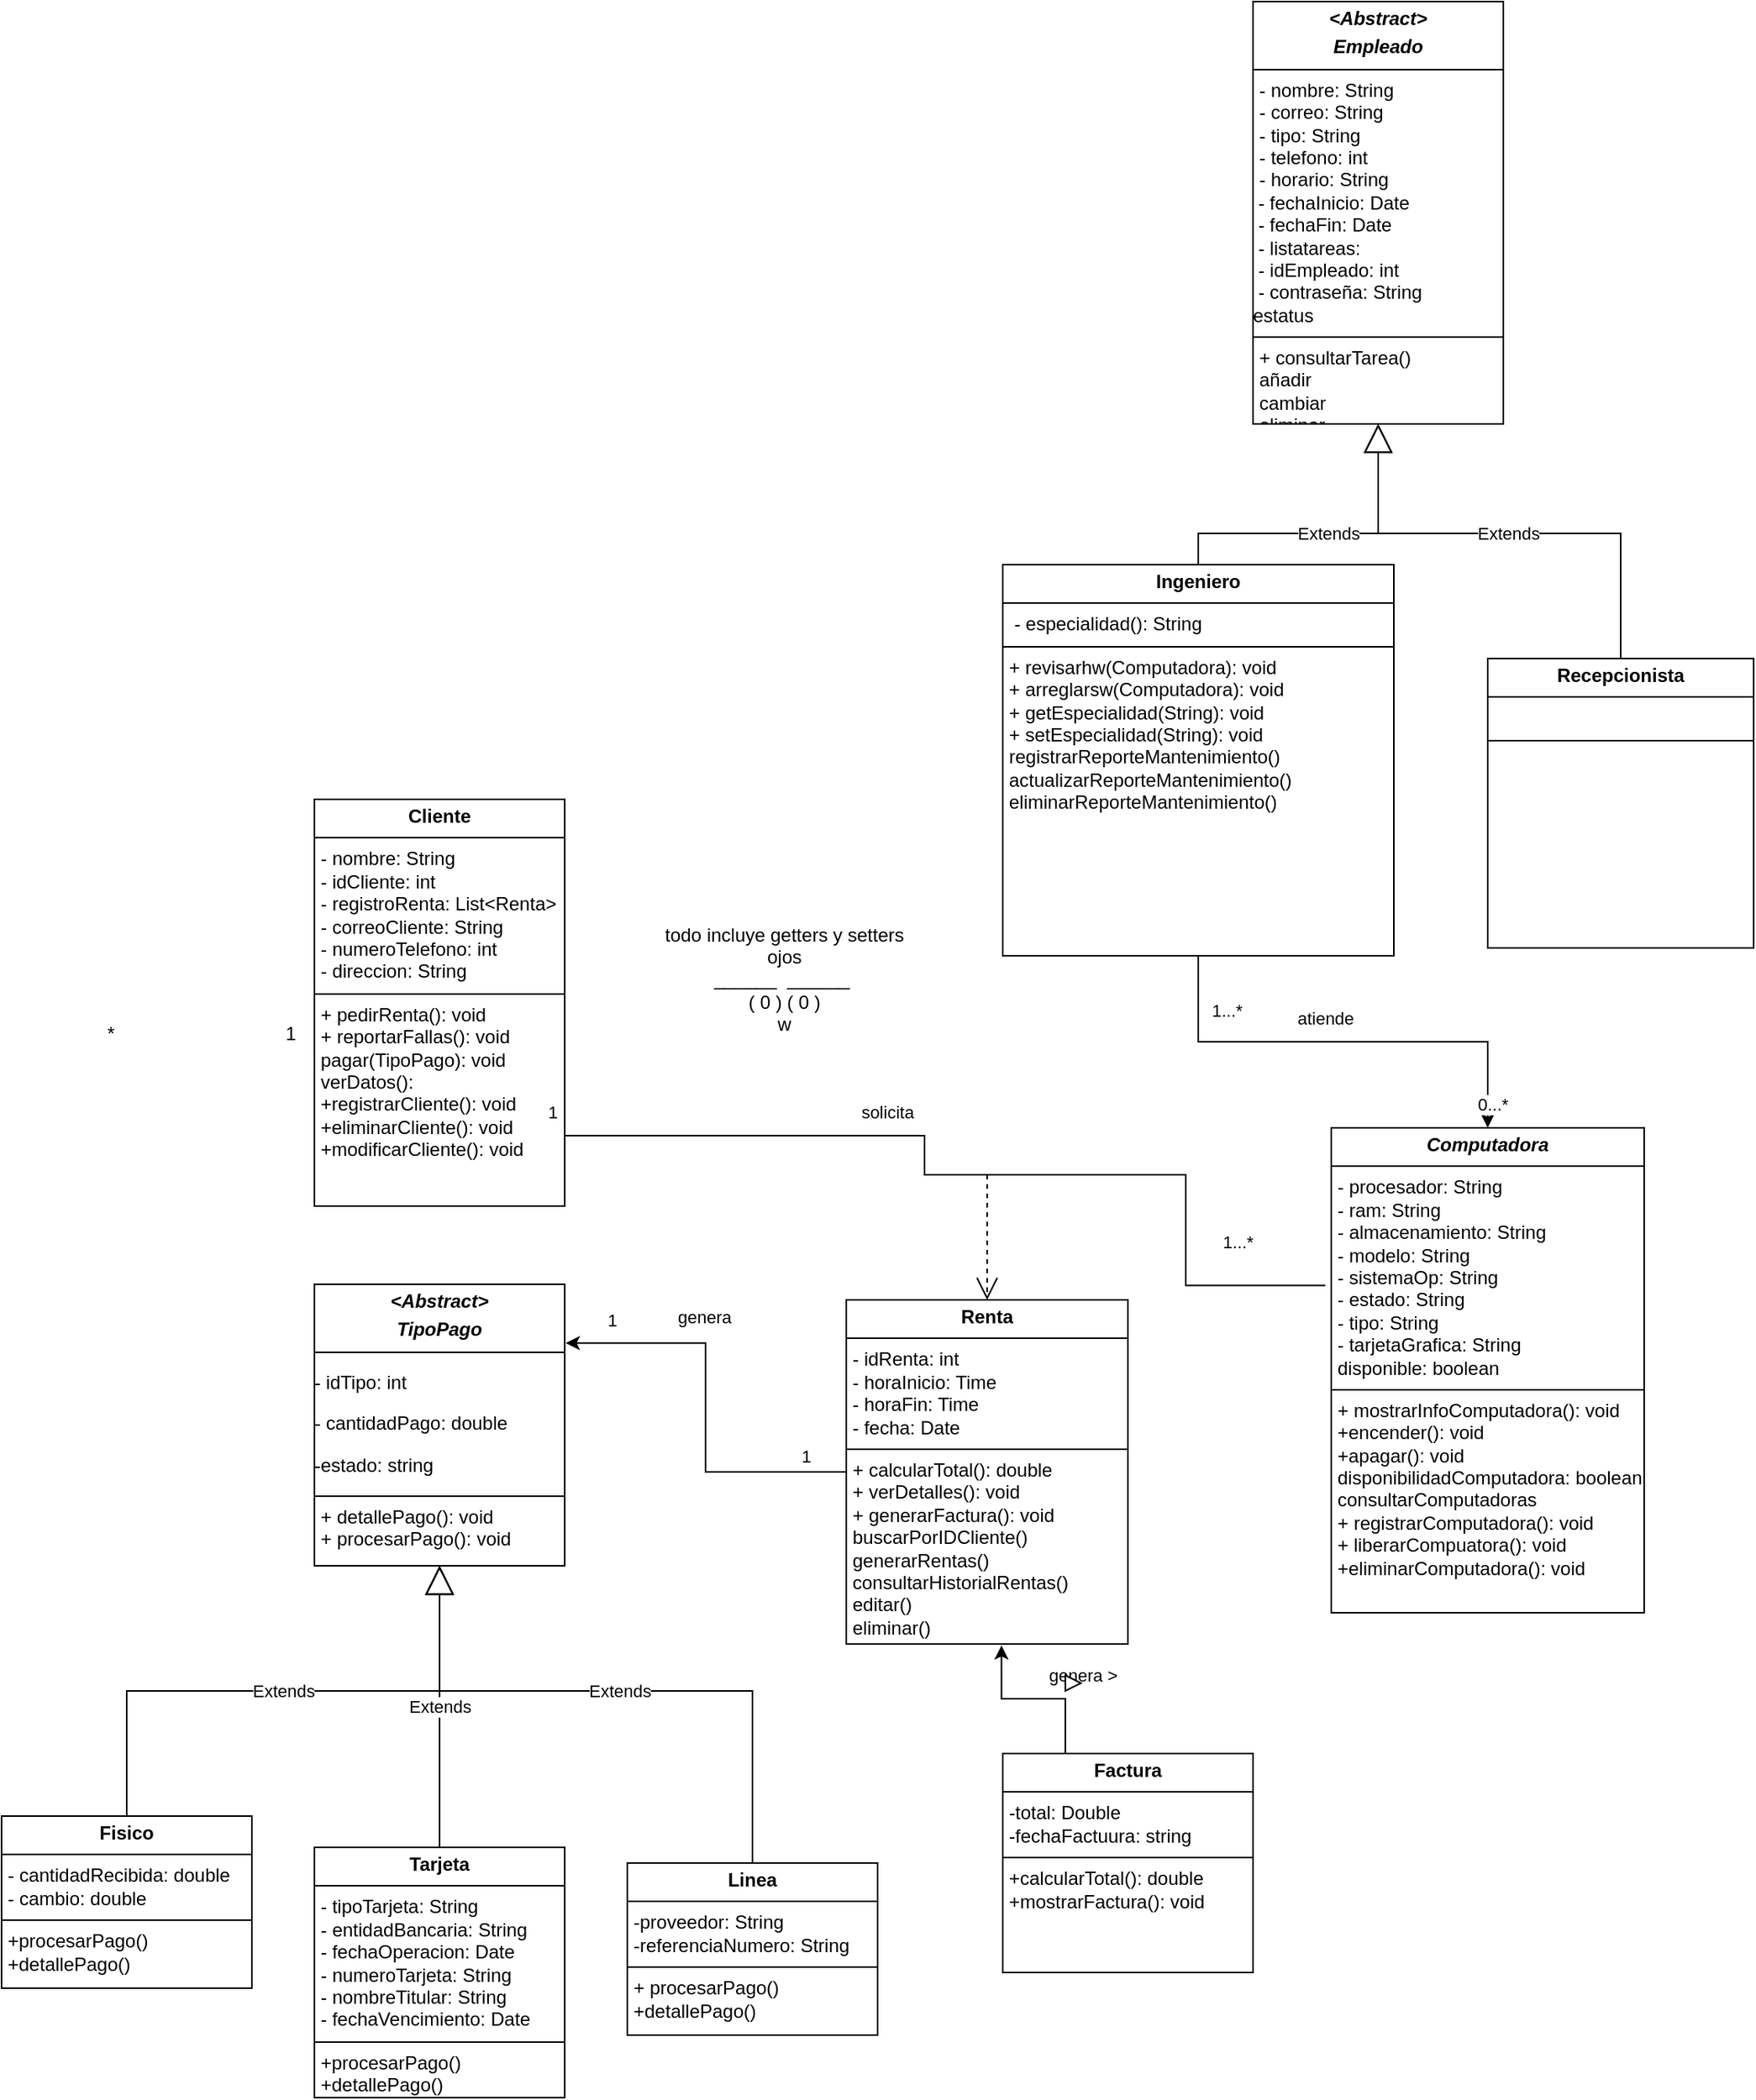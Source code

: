 <mxfile version="27.0.9">
  <diagram name="Página-1" id="KIw8lFAq7JrQLz7gvPst">
    <mxGraphModel dx="1767" dy="1687" grid="1" gridSize="10" guides="1" tooltips="1" connect="1" arrows="1" fold="1" page="1" pageScale="1" pageWidth="827" pageHeight="1169" math="0" shadow="0">
      <root>
        <mxCell id="0" />
        <mxCell id="1" parent="0" />
        <mxCell id="HkXe0HlqHegBTas8mTlE-2" value="&lt;p style=&quot;margin:0px;margin-top:4px;text-align:center;&quot;&gt;&lt;b&gt;Recepcionista&lt;/b&gt;&lt;/p&gt;&lt;hr size=&quot;1&quot; style=&quot;border-style:solid;&quot;&gt;&lt;span style=&quot;background-color: transparent; color: light-dark(rgb(0, 0, 0), rgb(255, 255, 255));&quot;&gt;&amp;nbsp;&lt;/span&gt;&lt;div&gt;&lt;hr size=&quot;1&quot; style=&quot;border-style:solid;&quot;&gt;&lt;p style=&quot;margin:0px;margin-left:4px;&quot;&gt;&lt;br&gt;&lt;/p&gt;&lt;/div&gt;" style="verticalAlign=top;align=left;overflow=fill;html=1;whiteSpace=wrap;" parent="1" vertex="1">
          <mxGeometry x="510" y="120" width="170" height="185" as="geometry" />
        </mxCell>
        <mxCell id="HkXe0HlqHegBTas8mTlE-3" value="&lt;p style=&quot;margin:0px;margin-top:4px;text-align:center;&quot;&gt;&lt;b&gt;&lt;i&gt;&amp;lt;Abstract&amp;gt;&lt;/i&gt;&lt;/b&gt;&lt;/p&gt;&lt;p style=&quot;margin:0px;margin-top:4px;text-align:center;&quot;&gt;&lt;b&gt;&lt;i&gt;TipoPago&lt;/i&gt;&lt;/b&gt;&lt;/p&gt;&lt;hr size=&quot;1&quot; style=&quot;border-style:solid;&quot;&gt;&lt;p data-pm-slice=&quot;1 1 []&quot;&gt;- idTipo: int&lt;br&gt;&lt;/p&gt;&lt;p data-pm-slice=&quot;1 1 []&quot;&gt;&lt;span style=&quot;background-color: transparent; color: light-dark(rgb(0, 0, 0), rgb(255, 255, 255));&quot;&gt;- cantidadPago: double&lt;/span&gt;&lt;/p&gt;&lt;p data-pm-slice=&quot;1 1 []&quot;&gt;&lt;span style=&quot;background-color: transparent; color: light-dark(rgb(0, 0, 0), rgb(255, 255, 255));&quot;&gt;-estado: string&lt;/span&gt;&lt;/p&gt;&lt;hr size=&quot;1&quot; style=&quot;border-style:solid;&quot;&gt;&lt;p style=&quot;margin:0px;margin-left:4px;&quot;&gt;+ detallePago(): void&lt;/p&gt;&lt;p style=&quot;margin:0px;margin-left:4px;&quot;&gt;+ procesarPago(): void&lt;/p&gt;&lt;p style=&quot;margin:0px;margin-left:4px;&quot;&gt;&lt;br&gt;&lt;/p&gt;" style="verticalAlign=top;align=left;overflow=fill;html=1;whiteSpace=wrap;" parent="1" vertex="1">
          <mxGeometry x="-240" y="520" width="160" height="180" as="geometry" />
        </mxCell>
        <mxCell id="HkXe0HlqHegBTas8mTlE-5" value="&lt;p style=&quot;margin:0px;margin-top:4px;text-align:center;&quot;&gt;&lt;b&gt;Cliente&lt;/b&gt;&lt;/p&gt;&lt;hr size=&quot;1&quot; style=&quot;border-style:solid;&quot;&gt;&lt;p style=&quot;margin:0px;margin-left:4px;&quot;&gt;- nombre: String&lt;/p&gt;&lt;p style=&quot;margin:0px;margin-left:4px;&quot;&gt;- idCliente: int&lt;/p&gt;&lt;p style=&quot;margin:0px;margin-left:4px;&quot;&gt;- registroRenta: List&amp;lt;Renta&amp;gt;&lt;/p&gt;&lt;p style=&quot;margin:0px;margin-left:4px;&quot;&gt;- correoCliente: String&lt;/p&gt;&lt;p style=&quot;margin:0px;margin-left:4px;&quot;&gt;- numeroTelefono: int&lt;/p&gt;&lt;p style=&quot;margin:0px;margin-left:4px;&quot;&gt;- direccion: String&lt;/p&gt;&lt;hr size=&quot;1&quot; style=&quot;border-style:solid;&quot;&gt;&lt;p style=&quot;margin:0px;margin-left:4px;&quot;&gt;+&amp;nbsp;&lt;span style=&quot;background-color: transparent; color: light-dark(rgb(0, 0, 0), rgb(255, 255, 255));&quot;&gt;pedirRenta(): void&lt;/span&gt;&lt;/p&gt;&lt;p style=&quot;margin:0px;margin-left:4px;&quot;&gt;+ reportarFallas(): void&lt;/p&gt;&lt;p style=&quot;margin:0px;margin-left:4px;&quot;&gt;pagar(TipoPago): void&lt;/p&gt;&lt;p style=&quot;margin:0px;margin-left:4px;&quot;&gt;verDatos():&lt;/p&gt;&lt;p style=&quot;margin: 0px 0px 0px 4px;&quot;&gt;+registrarCliente(): void&lt;/p&gt;&lt;p style=&quot;margin: 0px 0px 0px 4px;&quot;&gt;+eliminarCliente(): void&lt;/p&gt;&lt;p style=&quot;margin: 0px 0px 0px 4px;&quot;&gt;+modificarCliente(): void&lt;/p&gt;" style="verticalAlign=top;align=left;overflow=fill;html=1;whiteSpace=wrap;" parent="1" vertex="1">
          <mxGeometry x="-240" y="210" width="160" height="260" as="geometry" />
        </mxCell>
        <mxCell id="HkXe0HlqHegBTas8mTlE-6" value="&lt;p style=&quot;margin:0px;margin-top:4px;text-align:center;&quot;&gt;&lt;b&gt;&lt;i&gt;&amp;lt;Abstract&amp;gt;&lt;/i&gt;&lt;/b&gt;&lt;/p&gt;&lt;p style=&quot;margin:0px;margin-top:4px;text-align:center;&quot;&gt;&lt;b&gt;&lt;i&gt;Empleado&lt;/i&gt;&lt;/b&gt;&lt;/p&gt;&lt;hr size=&quot;1&quot; style=&quot;border-style:solid;&quot;&gt;&lt;p style=&quot;margin:0px;margin-left:4px;&quot;&gt;&lt;span style=&quot;background-color: transparent; color: light-dark(rgb(0, 0, 0), rgb(255, 255, 255));&quot;&gt;- nombre: String&lt;/span&gt;&lt;/p&gt;&lt;p style=&quot;margin:0px;margin-left:4px;&quot;&gt;- correo: String&lt;/p&gt;&lt;p style=&quot;margin:0px;margin-left:4px;&quot;&gt;- tipo: String&lt;/p&gt;&lt;p style=&quot;margin:0px;margin-left:4px;&quot;&gt;- telefono: int&lt;/p&gt;&lt;p style=&quot;margin:0px;margin-left:4px;&quot;&gt;- horario: String&lt;br&gt;&lt;/p&gt;&lt;div&gt;&lt;span style=&quot;background-color: transparent; color: light-dark(rgb(0, 0, 0), rgb(255, 255, 255));&quot;&gt;&amp;nbsp;- fechaInicio: Date&lt;/span&gt;&lt;/div&gt;&lt;div&gt;&lt;span style=&quot;background-color: transparent; color: light-dark(rgb(0, 0, 0), rgb(255, 255, 255));&quot;&gt;&amp;nbsp;- fechaFin: Date&lt;/span&gt;&lt;/div&gt;&lt;div&gt;&lt;span style=&quot;background-color: transparent; color: light-dark(rgb(0, 0, 0), rgb(255, 255, 255));&quot;&gt;&amp;nbsp;- listatareas:&lt;/span&gt;&lt;/div&gt;&lt;div&gt;&lt;span style=&quot;background-color: transparent; color: light-dark(rgb(0, 0, 0), rgb(255, 255, 255));&quot;&gt;&amp;nbsp;- idEmpleado: int&lt;/span&gt;&lt;/div&gt;&lt;div&gt;&amp;nbsp;- contraseña: String&lt;/div&gt;&lt;div&gt;estatus&lt;/div&gt;&lt;hr size=&quot;1&quot; style=&quot;border-style:solid;&quot;&gt;&lt;p style=&quot;margin:0px;margin-left:4px;&quot;&gt;+ consultarTarea()&lt;/p&gt;&lt;p style=&quot;margin:0px;margin-left:4px;&quot;&gt;añadir&lt;/p&gt;&lt;p style=&quot;margin:0px;margin-left:4px;&quot;&gt;cambiar&lt;/p&gt;&lt;p style=&quot;margin:0px;margin-left:4px;&quot;&gt;eliminar&lt;/p&gt;" style="verticalAlign=top;align=left;overflow=fill;html=1;whiteSpace=wrap;" parent="1" vertex="1">
          <mxGeometry x="360" y="-300" width="160" height="270" as="geometry" />
        </mxCell>
        <mxCell id="HkXe0HlqHegBTas8mTlE-7" value="&lt;p style=&quot;margin:0px;margin-top:4px;text-align:center;&quot;&gt;&lt;b&gt;Renta&lt;/b&gt;&lt;/p&gt;&lt;hr size=&quot;1&quot; style=&quot;border-style:solid;&quot;&gt;&lt;p style=&quot;margin:0px;margin-left:4px;&quot;&gt;- idRenta: int&lt;/p&gt;&lt;p style=&quot;margin:0px;margin-left:4px;&quot;&gt;- horaInicio: Time&lt;/p&gt;&lt;p style=&quot;margin:0px;margin-left:4px;&quot;&gt;- horaFin: Time&lt;/p&gt;&lt;p style=&quot;margin:0px;margin-left:4px;&quot;&gt;- fecha: Date&lt;/p&gt;&lt;hr size=&quot;1&quot; style=&quot;border-style:solid;&quot;&gt;&lt;p style=&quot;margin:0px;margin-left:4px;&quot;&gt;+ calcularTotal(): double&lt;/p&gt;&lt;p style=&quot;margin:0px;margin-left:4px;&quot;&gt;+ verDetalles(): void&lt;/p&gt;&lt;p style=&quot;margin:0px;margin-left:4px;&quot;&gt;+ generarFactura(): void&lt;/p&gt;&lt;p style=&quot;margin:0px;margin-left:4px;&quot;&gt;buscarPorIDCliente()&lt;/p&gt;&lt;p style=&quot;margin:0px;margin-left:4px;&quot;&gt;generarRentas()&lt;/p&gt;&lt;p style=&quot;margin:0px;margin-left:4px;&quot;&gt;consultarHistorialRentas()&lt;/p&gt;&lt;p style=&quot;margin:0px;margin-left:4px;&quot;&gt;editar()&lt;/p&gt;&lt;p style=&quot;margin:0px;margin-left:4px;&quot;&gt;eliminar()&lt;/p&gt;" style="verticalAlign=top;align=left;overflow=fill;html=1;whiteSpace=wrap;" parent="1" vertex="1">
          <mxGeometry x="100" y="530" width="180" height="220" as="geometry" />
        </mxCell>
        <mxCell id="HkXe0HlqHegBTas8mTlE-8" value="&lt;p style=&quot;margin:0px;margin-top:4px;text-align:center;&quot;&gt;&lt;b style=&quot;background-color: transparent; color: light-dark(rgb(0, 0, 0), rgb(255, 255, 255));&quot;&gt;&lt;i&gt;Computadora&lt;/i&gt;&lt;/b&gt;&lt;/p&gt;&lt;hr size=&quot;1&quot; style=&quot;border-style:solid;&quot;&gt;&lt;p style=&quot;margin:0px;margin-left:4px;&quot;&gt;- procesador: String&lt;/p&gt;&lt;p style=&quot;margin:0px;margin-left:4px;&quot;&gt;- ram: String&lt;/p&gt;&lt;p style=&quot;margin:0px;margin-left:4px;&quot;&gt;- almacenamiento: String&lt;/p&gt;&lt;p style=&quot;margin:0px;margin-left:4px;&quot;&gt;- modelo: String&lt;/p&gt;&lt;p style=&quot;margin:0px;margin-left:4px;&quot;&gt;- sistemaOp: String&lt;/p&gt;&lt;p style=&quot;margin:0px;margin-left:4px;&quot;&gt;- estado: String&lt;/p&gt;&lt;p style=&quot;margin:0px;margin-left:4px;&quot;&gt;- tipo: String&lt;/p&gt;&lt;p style=&quot;margin:0px;margin-left:4px;&quot;&gt;- tarjetaGrafica: String&lt;/p&gt;&lt;p style=&quot;margin:0px;margin-left:4px;&quot;&gt;disponible: boolean&lt;/p&gt;&lt;hr size=&quot;1&quot; style=&quot;border-style:solid;&quot;&gt;&lt;p style=&quot;margin:0px;margin-left:4px;&quot;&gt;+ mostrarInfoComputadora(): void&lt;/p&gt;&lt;p style=&quot;margin:0px;margin-left:4px;&quot;&gt;+encender(): void&lt;/p&gt;&lt;p style=&quot;margin:0px;margin-left:4px;&quot;&gt;+apagar(): void&lt;/p&gt;&lt;p style=&quot;margin:0px;margin-left:4px;&quot;&gt;disponibilidadComputadora: boolean&lt;/p&gt;&lt;p style=&quot;margin:0px;margin-left:4px;&quot;&gt;consultarComputadoras&lt;br&gt;&lt;/p&gt;&lt;p style=&quot;margin: 0px 0px 0px 4px;&quot;&gt;&lt;span style=&quot;background-color: transparent; color: light-dark(rgb(0, 0, 0), rgb(255, 255, 255));&quot;&gt;+ registrarComputadora(): void&lt;/span&gt;&lt;/p&gt;&lt;p style=&quot;margin: 0px 0px 0px 4px;&quot;&gt;+ liberarCompuatora(): void&lt;/p&gt;&lt;p style=&quot;margin: 0px 0px 0px 4px;&quot;&gt;+eliminarComputadora(): void&lt;/p&gt;&lt;p style=&quot;margin: 0px 0px 0px 4px;&quot;&gt;&lt;br&gt;&lt;/p&gt;" style="verticalAlign=top;align=left;overflow=fill;html=1;whiteSpace=wrap;" parent="1" vertex="1">
          <mxGeometry x="410" y="420" width="200" height="310" as="geometry" />
        </mxCell>
        <mxCell id="HkXe0HlqHegBTas8mTlE-28" style="edgeStyle=orthogonalEdgeStyle;rounded=0;orthogonalLoop=1;jettySize=auto;html=1;exitX=0.5;exitY=1;exitDx=0;exitDy=0;entryX=0.5;entryY=0;entryDx=0;entryDy=0;" parent="1" source="HkXe0HlqHegBTas8mTlE-10" target="HkXe0HlqHegBTas8mTlE-8" edge="1">
          <mxGeometry relative="1" as="geometry" />
        </mxCell>
        <mxCell id="9H7Lu5A2PU-IXpswHF9B-4" value="atiende" style="edgeLabel;html=1;align=center;verticalAlign=middle;resizable=0;points=[];" parent="HkXe0HlqHegBTas8mTlE-28" vertex="1" connectable="0">
          <mxGeometry x="-0.192" y="-1" relative="1" as="geometry">
            <mxPoint x="17" y="-16" as="offset" />
          </mxGeometry>
        </mxCell>
        <mxCell id="HkXe0HlqHegBTas8mTlE-10" value="&lt;p style=&quot;margin:0px;margin-top:4px;text-align:center;&quot;&gt;&lt;b&gt;Ingeniero&lt;/b&gt;&lt;/p&gt;&lt;hr size=&quot;1&quot; style=&quot;border-style:solid;&quot;&gt;&lt;p style=&quot;margin:0px;margin-left:4px;&quot;&gt;&amp;nbsp;- especialidad(): String&lt;/p&gt;&lt;hr size=&quot;1&quot; style=&quot;border-style:solid;&quot;&gt;&lt;p style=&quot;margin:0px;margin-left:4px;&quot;&gt;+ revisarhw(Computadora): void&lt;/p&gt;&lt;p style=&quot;margin:0px;margin-left:4px;&quot;&gt;+ arreglarsw(Computadora): void&lt;/p&gt;&lt;p style=&quot;margin:0px;margin-left:4px;&quot;&gt;+ getEspecialidad(String): void&lt;/p&gt;&lt;p style=&quot;margin:0px;margin-left:4px;&quot;&gt;+ setEspecialidad(String): void&lt;/p&gt;&lt;p style=&quot;margin:0px;margin-left:4px;&quot;&gt;registrarReporteMantenimiento()&lt;br&gt;actualizarReporteMantenimiento()&lt;/p&gt;&lt;p style=&quot;margin:0px;margin-left:4px;&quot;&gt;eliminarReporteMantenimiento()&lt;/p&gt;" style="verticalAlign=top;align=left;overflow=fill;html=1;whiteSpace=wrap;" parent="1" vertex="1">
          <mxGeometry x="200" y="60" width="250" height="250" as="geometry" />
        </mxCell>
        <mxCell id="HkXe0HlqHegBTas8mTlE-12" value="&lt;p style=&quot;margin:0px;margin-top:4px;text-align:center;&quot;&gt;&lt;b&gt;Fisico&lt;/b&gt;&lt;/p&gt;&lt;hr size=&quot;1&quot; style=&quot;border-style:solid;&quot;&gt;&lt;p style=&quot;margin:0px;margin-left:4px;&quot;&gt;- cantidadRecibida: double&lt;/p&gt;&lt;p style=&quot;margin:0px;margin-left:4px;&quot;&gt;- cambio: double&lt;/p&gt;&lt;hr size=&quot;1&quot; style=&quot;border-style:solid;&quot;&gt;&lt;p style=&quot;margin:0px;margin-left:4px;&quot;&gt;+procesarPago()&lt;/p&gt;&lt;p style=&quot;margin:0px;margin-left:4px;&quot;&gt;+detallePago()&lt;/p&gt;" style="verticalAlign=top;align=left;overflow=fill;html=1;whiteSpace=wrap;" parent="1" vertex="1">
          <mxGeometry x="-440" y="860" width="160" height="110" as="geometry" />
        </mxCell>
        <mxCell id="HkXe0HlqHegBTas8mTlE-17" value="Extends" style="endArrow=block;endSize=16;endFill=0;html=1;rounded=0;exitX=0.5;exitY=0;exitDx=0;exitDy=0;entryX=0.5;entryY=1;entryDx=0;entryDy=0;" parent="1" source="HkXe0HlqHegBTas8mTlE-12" target="HkXe0HlqHegBTas8mTlE-3" edge="1">
          <mxGeometry width="160" relative="1" as="geometry">
            <mxPoint x="300" y="630" as="sourcePoint" />
            <mxPoint x="-240" y="740" as="targetPoint" />
            <Array as="points">
              <mxPoint x="-360" y="780" />
              <mxPoint x="-160" y="780" />
            </Array>
          </mxGeometry>
        </mxCell>
        <mxCell id="HkXe0HlqHegBTas8mTlE-19" value="Extends" style="endArrow=block;endSize=16;endFill=0;html=1;rounded=0;exitX=0.5;exitY=0;exitDx=0;exitDy=0;entryX=0.5;entryY=1;entryDx=0;entryDy=0;" parent="1" target="HkXe0HlqHegBTas8mTlE-3" edge="1">
          <mxGeometry width="160" relative="1" as="geometry">
            <mxPoint x="40" y="890" as="sourcePoint" />
            <mxPoint x="-40" y="740" as="targetPoint" />
            <Array as="points">
              <mxPoint x="40" y="780" />
              <mxPoint x="-160" y="780" />
            </Array>
          </mxGeometry>
        </mxCell>
        <mxCell id="HkXe0HlqHegBTas8mTlE-20" value="" style="endArrow=none;html=1;edgeStyle=orthogonalEdgeStyle;rounded=0;exitX=1;exitY=0.5;exitDx=0;exitDy=0;entryX=-0.019;entryY=0.325;entryDx=0;entryDy=0;entryPerimeter=0;" parent="1" source="HkXe0HlqHegBTas8mTlE-5" target="HkXe0HlqHegBTas8mTlE-8" edge="1">
          <mxGeometry relative="1" as="geometry">
            <mxPoint x="430" y="650" as="sourcePoint" />
            <mxPoint x="140" y="320" as="targetPoint" />
            <Array as="points">
              <mxPoint x="-80" y="425" />
              <mxPoint x="150" y="425" />
              <mxPoint x="150" y="450" />
              <mxPoint x="317" y="450" />
            </Array>
          </mxGeometry>
        </mxCell>
        <mxCell id="lR0yqqWjtg1e-v6agmca-5" value="1...*" style="edgeLabel;html=1;align=center;verticalAlign=middle;resizable=0;points=[];" parent="HkXe0HlqHegBTas8mTlE-20" vertex="1" connectable="0">
          <mxGeometry x="-0.081" y="2" relative="1" as="geometry">
            <mxPoint x="208" y="70" as="offset" />
          </mxGeometry>
        </mxCell>
        <mxCell id="9H7Lu5A2PU-IXpswHF9B-5" value="solicita" style="edgeLabel;html=1;align=center;verticalAlign=middle;resizable=0;points=[];" parent="HkXe0HlqHegBTas8mTlE-20" vertex="1" connectable="0">
          <mxGeometry x="-0.114" y="-1" relative="1" as="geometry">
            <mxPoint x="-5" y="-16" as="offset" />
          </mxGeometry>
        </mxCell>
        <mxCell id="9H7Lu5A2PU-IXpswHF9B-15" value="1" style="edgeLabel;html=1;align=center;verticalAlign=middle;resizable=0;points=[];" parent="HkXe0HlqHegBTas8mTlE-20" vertex="1" connectable="0">
          <mxGeometry x="-0.691" y="-2" relative="1" as="geometry">
            <mxPoint x="-26" y="-17" as="offset" />
          </mxGeometry>
        </mxCell>
        <mxCell id="HkXe0HlqHegBTas8mTlE-23" value="" style="endArrow=open;endSize=12;dashed=1;html=1;rounded=0;entryX=0.5;entryY=0;entryDx=0;entryDy=0;" parent="1" target="HkXe0HlqHegBTas8mTlE-7" edge="1">
          <mxGeometry width="160" relative="1" as="geometry">
            <mxPoint x="190" y="450" as="sourcePoint" />
            <mxPoint x="590" y="650" as="targetPoint" />
          </mxGeometry>
        </mxCell>
        <mxCell id="lR0yqqWjtg1e-v6agmca-1" value="" style="endArrow=none;html=1;rounded=0;entryX=1;entryY=0.75;entryDx=0;entryDy=0;exitX=0;exitY=0.75;exitDx=0;exitDy=0;" parent="1" edge="1">
          <mxGeometry width="50" height="50" relative="1" as="geometry">
            <mxPoint x="-40" y="965" as="sourcePoint" />
            <mxPoint x="120" y="965" as="targetPoint" />
            <Array as="points" />
          </mxGeometry>
        </mxCell>
        <mxCell id="lR0yqqWjtg1e-v6agmca-3" style="edgeStyle=orthogonalEdgeStyle;rounded=0;orthogonalLoop=1;jettySize=auto;html=1;exitX=0.5;exitY=1;exitDx=0;exitDy=0;" parent="1" edge="1">
          <mxGeometry relative="1" as="geometry">
            <mxPoint x="40" y="990" as="sourcePoint" />
            <mxPoint x="40" y="990" as="targetPoint" />
          </mxGeometry>
        </mxCell>
        <mxCell id="lR0yqqWjtg1e-v6agmca-8" value="1...*" style="edgeLabel;html=1;align=center;verticalAlign=middle;resizable=0;points=[];" parent="1" vertex="1" connectable="0">
          <mxGeometry x="70.0" y="350" as="geometry">
            <mxPoint x="273" y="-5" as="offset" />
          </mxGeometry>
        </mxCell>
        <mxCell id="lR0yqqWjtg1e-v6agmca-10" value="0...*" style="edgeLabel;html=1;align=center;verticalAlign=middle;resizable=0;points=[];" parent="1" vertex="1" connectable="0">
          <mxGeometry x="240.0" y="410" as="geometry">
            <mxPoint x="273" y="-5" as="offset" />
          </mxGeometry>
        </mxCell>
        <mxCell id="9H7Lu5A2PU-IXpswHF9B-6" style="edgeStyle=orthogonalEdgeStyle;rounded=0;orthogonalLoop=1;jettySize=auto;html=1;exitX=0;exitY=0.5;exitDx=0;exitDy=0;entryX=1.004;entryY=0.209;entryDx=0;entryDy=0;entryPerimeter=0;" parent="1" source="HkXe0HlqHegBTas8mTlE-7" target="HkXe0HlqHegBTas8mTlE-3" edge="1">
          <mxGeometry relative="1" as="geometry" />
        </mxCell>
        <mxCell id="9H7Lu5A2PU-IXpswHF9B-7" value="genera" style="edgeLabel;html=1;align=center;verticalAlign=middle;resizable=0;points=[];" parent="9H7Lu5A2PU-IXpswHF9B-6" vertex="1" connectable="0">
          <mxGeometry x="0.01" y="1" relative="1" as="geometry">
            <mxPoint y="-57" as="offset" />
          </mxGeometry>
        </mxCell>
        <mxCell id="9H7Lu5A2PU-IXpswHF9B-8" value="1" style="edgeLabel;html=1;align=center;verticalAlign=middle;resizable=0;points=[];" parent="9H7Lu5A2PU-IXpswHF9B-6" vertex="1" connectable="0">
          <mxGeometry x="-0.797" y="1" relative="1" as="geometry">
            <mxPoint y="-11" as="offset" />
          </mxGeometry>
        </mxCell>
        <mxCell id="9H7Lu5A2PU-IXpswHF9B-9" value="1" style="edgeLabel;html=1;align=center;verticalAlign=middle;resizable=0;points=[];" parent="9H7Lu5A2PU-IXpswHF9B-6" vertex="1" connectable="0">
          <mxGeometry x="0.658" y="1" relative="1" as="geometry">
            <mxPoint x="-16" y="-16" as="offset" />
          </mxGeometry>
        </mxCell>
        <mxCell id="9H7Lu5A2PU-IXpswHF9B-11" value="&lt;p style=&quot;margin:0px;margin-top:4px;text-align:center;&quot;&gt;&lt;b&gt;Tarjeta&lt;/b&gt;&lt;/p&gt;&lt;hr size=&quot;1&quot; style=&quot;border-style:solid;&quot;&gt;&lt;p style=&quot;margin:0px;margin-left:4px;&quot;&gt;- tipoTarjeta: String&lt;/p&gt;&lt;p style=&quot;margin:0px;margin-left:4px;&quot;&gt;- entidadBancaria: String&lt;/p&gt;&lt;p style=&quot;margin:0px;margin-left:4px;&quot;&gt;- fechaOperacion: Date&lt;/p&gt;&lt;p style=&quot;margin:0px;margin-left:4px;&quot;&gt;- numeroTarjeta: String&lt;/p&gt;&lt;p style=&quot;margin:0px;margin-left:4px;&quot;&gt;- nombreTitular: String&lt;/p&gt;&lt;p style=&quot;margin:0px;margin-left:4px;&quot;&gt;- fechaVencimiento: Date&lt;/p&gt;&lt;hr size=&quot;1&quot; style=&quot;border-style:solid;&quot;&gt;&lt;p style=&quot;margin: 0px 0px 0px 4px;&quot;&gt;+procesarPago()&lt;/p&gt;&lt;p style=&quot;margin: 0px 0px 0px 4px;&quot;&gt;+detallePago()&lt;/p&gt;" style="verticalAlign=top;align=left;overflow=fill;html=1;whiteSpace=wrap;" parent="1" vertex="1">
          <mxGeometry x="-240" y="880" width="160" height="160" as="geometry" />
        </mxCell>
        <mxCell id="9H7Lu5A2PU-IXpswHF9B-12" value="Extends" style="endArrow=block;endSize=16;endFill=0;html=1;rounded=0;entryX=0.5;entryY=1;entryDx=0;entryDy=0;exitX=0.5;exitY=0;exitDx=0;exitDy=0;" parent="1" source="9H7Lu5A2PU-IXpswHF9B-11" target="HkXe0HlqHegBTas8mTlE-3" edge="1">
          <mxGeometry width="160" relative="1" as="geometry">
            <mxPoint x="90" y="840" as="sourcePoint" />
            <mxPoint x="-40" y="720" as="targetPoint" />
          </mxGeometry>
        </mxCell>
        <mxCell id="9H7Lu5A2PU-IXpswHF9B-13" value="Extends" style="endArrow=block;endSize=16;endFill=0;html=1;rounded=0;entryX=0.5;entryY=1;entryDx=0;entryDy=0;exitX=0.5;exitY=0;exitDx=0;exitDy=0;" parent="1" source="HkXe0HlqHegBTas8mTlE-10" target="HkXe0HlqHegBTas8mTlE-6" edge="1">
          <mxGeometry width="160" relative="1" as="geometry">
            <mxPoint x="230" y="50" as="sourcePoint" />
            <mxPoint x="390" y="50" as="targetPoint" />
            <Array as="points">
              <mxPoint x="325" y="40" />
              <mxPoint x="440" y="40" />
            </Array>
          </mxGeometry>
        </mxCell>
        <mxCell id="9H7Lu5A2PU-IXpswHF9B-14" value="Extends" style="endArrow=block;endSize=16;endFill=0;html=1;rounded=0;entryX=0.5;entryY=1;entryDx=0;entryDy=0;exitX=0.5;exitY=0;exitDx=0;exitDy=0;" parent="1" source="HkXe0HlqHegBTas8mTlE-2" target="HkXe0HlqHegBTas8mTlE-6" edge="1">
          <mxGeometry width="160" relative="1" as="geometry">
            <mxPoint x="230" y="50" as="sourcePoint" />
            <mxPoint x="390" y="50" as="targetPoint" />
            <Array as="points">
              <mxPoint x="595" y="40" />
              <mxPoint x="440" y="40" />
            </Array>
          </mxGeometry>
        </mxCell>
        <mxCell id="Ot7VC1dj0UlUDaGZ4NT8-2" value="todo incluye getters y setters&lt;br&gt;ojos&lt;br&gt;______&amp;nbsp; ______&amp;nbsp;&lt;br&gt;( 0 ) ( 0 )&lt;br&gt;w" style="text;html=1;align=center;verticalAlign=middle;resizable=0;points=[];autosize=1;strokeColor=none;fillColor=none;" parent="1" vertex="1">
          <mxGeometry x="-30" y="280" width="180" height="90" as="geometry" />
        </mxCell>
        <mxCell id="Ot7VC1dj0UlUDaGZ4NT8-3" value="&lt;p style=&quot;margin:0px;margin-top:4px;text-align:center;&quot;&gt;&lt;b&gt;Factura&lt;/b&gt;&lt;/p&gt;&lt;hr size=&quot;1&quot; style=&quot;border-style:solid;&quot;&gt;&lt;p style=&quot;margin:0px;margin-left:4px;&quot;&gt;&lt;span style=&quot;background-color: transparent; color: light-dark(rgb(0, 0, 0), rgb(255, 255, 255));&quot;&gt;-total: Double&lt;/span&gt;&lt;/p&gt;&lt;p style=&quot;margin:0px;margin-left:4px;&quot;&gt;-fechaFactuura: string&lt;/p&gt;&lt;hr size=&quot;1&quot; style=&quot;border-style:solid;&quot;&gt;&lt;p style=&quot;margin:0px;margin-left:4px;&quot;&gt;+calcularTotal(): double&lt;/p&gt;&lt;p style=&quot;margin:0px;margin-left:4px;&quot;&gt;+mostrarFactura(): void&lt;/p&gt;" style="verticalAlign=top;align=left;overflow=fill;html=1;whiteSpace=wrap;" parent="1" vertex="1">
          <mxGeometry x="200" y="820" width="160" height="140" as="geometry" />
        </mxCell>
        <mxCell id="OuENOCh1fzamGm05GhUR-6" value="1" style="text;html=1;align=center;verticalAlign=middle;whiteSpace=wrap;rounded=0;" vertex="1" parent="1">
          <mxGeometry x="-260" y="350" width="10" height="20" as="geometry" />
        </mxCell>
        <mxCell id="OuENOCh1fzamGm05GhUR-7" value="*" style="text;html=1;align=center;verticalAlign=middle;whiteSpace=wrap;rounded=0;" vertex="1" parent="1">
          <mxGeometry x="-380" y="350" width="20" height="20" as="geometry" />
        </mxCell>
        <mxCell id="OuENOCh1fzamGm05GhUR-9" value="&lt;p style=&quot;margin:0px;margin-top:4px;text-align:center;&quot;&gt;&lt;b&gt;Linea&lt;/b&gt;&lt;/p&gt;&lt;hr size=&quot;1&quot; style=&quot;border-style:solid;&quot;&gt;&lt;p style=&quot;margin:0px;margin-left:4px;&quot;&gt;-proveedor: String&lt;/p&gt;&lt;p style=&quot;margin:0px;margin-left:4px;&quot;&gt;-referenciaNumero: String&lt;/p&gt;&lt;hr size=&quot;1&quot; style=&quot;border-style:solid;&quot;&gt;&lt;p style=&quot;margin:0px;margin-left:4px;&quot;&gt;+ procesarPago()&lt;/p&gt;&lt;p style=&quot;margin:0px;margin-left:4px;&quot;&gt;+detallePago()&lt;/p&gt;" style="verticalAlign=top;align=left;overflow=fill;html=1;whiteSpace=wrap;" vertex="1" parent="1">
          <mxGeometry x="-40" y="890" width="160" height="110" as="geometry" />
        </mxCell>
        <mxCell id="OuENOCh1fzamGm05GhUR-12" style="edgeStyle=orthogonalEdgeStyle;rounded=0;orthogonalLoop=1;jettySize=auto;html=1;exitX=0.25;exitY=0;exitDx=0;exitDy=0;entryX=0.551;entryY=1.004;entryDx=0;entryDy=0;entryPerimeter=0;" edge="1" parent="1" source="Ot7VC1dj0UlUDaGZ4NT8-3" target="HkXe0HlqHegBTas8mTlE-7">
          <mxGeometry relative="1" as="geometry" />
        </mxCell>
        <mxCell id="OuENOCh1fzamGm05GhUR-13" value="genera &amp;gt;" style="edgeLabel;html=1;align=center;verticalAlign=middle;resizable=0;points=[];" vertex="1" connectable="0" parent="OuENOCh1fzamGm05GhUR-12">
          <mxGeometry x="-0.023" y="1" relative="1" as="geometry">
            <mxPoint x="29" y="-16" as="offset" />
          </mxGeometry>
        </mxCell>
        <mxCell id="OuENOCh1fzamGm05GhUR-14" value="" style="triangle;whiteSpace=wrap;html=1;" vertex="1" parent="1">
          <mxGeometry x="240" y="770" width="10" height="10" as="geometry" />
        </mxCell>
      </root>
    </mxGraphModel>
  </diagram>
</mxfile>
